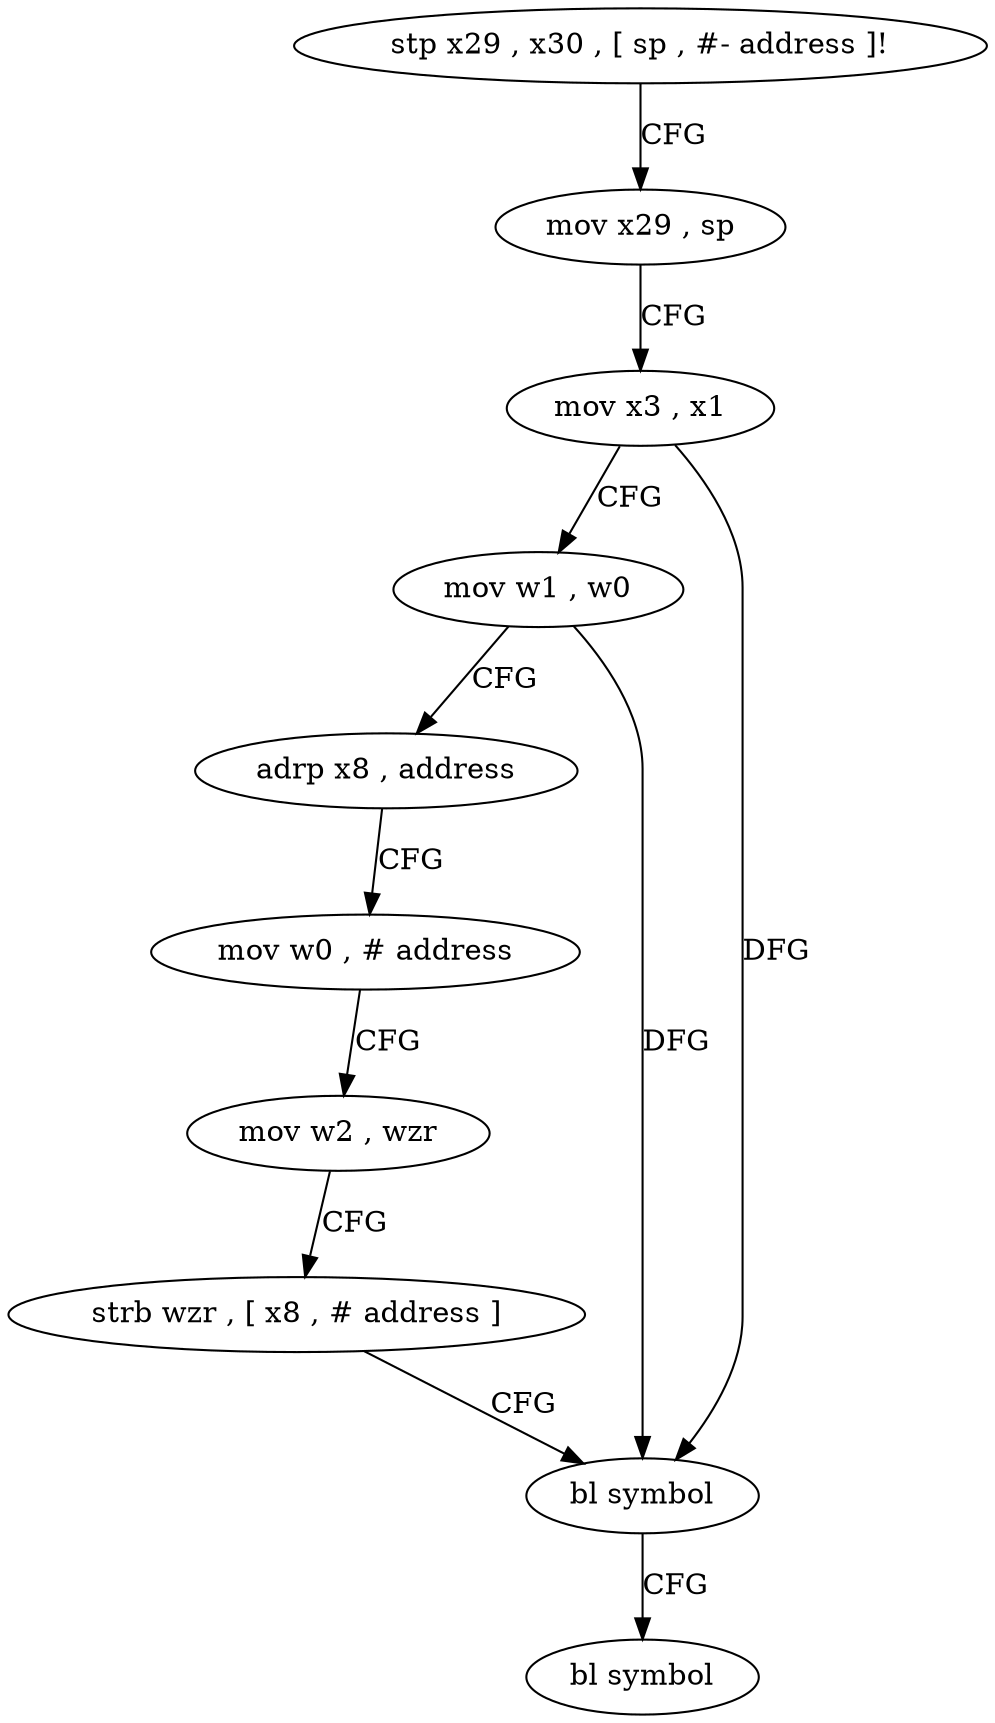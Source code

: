 digraph "func" {
"4233668" [label = "stp x29 , x30 , [ sp , #- address ]!" ]
"4233672" [label = "mov x29 , sp" ]
"4233676" [label = "mov x3 , x1" ]
"4233680" [label = "mov w1 , w0" ]
"4233684" [label = "adrp x8 , address" ]
"4233688" [label = "mov w0 , # address" ]
"4233692" [label = "mov w2 , wzr" ]
"4233696" [label = "strb wzr , [ x8 , # address ]" ]
"4233700" [label = "bl symbol" ]
"4233704" [label = "bl symbol" ]
"4233668" -> "4233672" [ label = "CFG" ]
"4233672" -> "4233676" [ label = "CFG" ]
"4233676" -> "4233680" [ label = "CFG" ]
"4233676" -> "4233700" [ label = "DFG" ]
"4233680" -> "4233684" [ label = "CFG" ]
"4233680" -> "4233700" [ label = "DFG" ]
"4233684" -> "4233688" [ label = "CFG" ]
"4233688" -> "4233692" [ label = "CFG" ]
"4233692" -> "4233696" [ label = "CFG" ]
"4233696" -> "4233700" [ label = "CFG" ]
"4233700" -> "4233704" [ label = "CFG" ]
}
